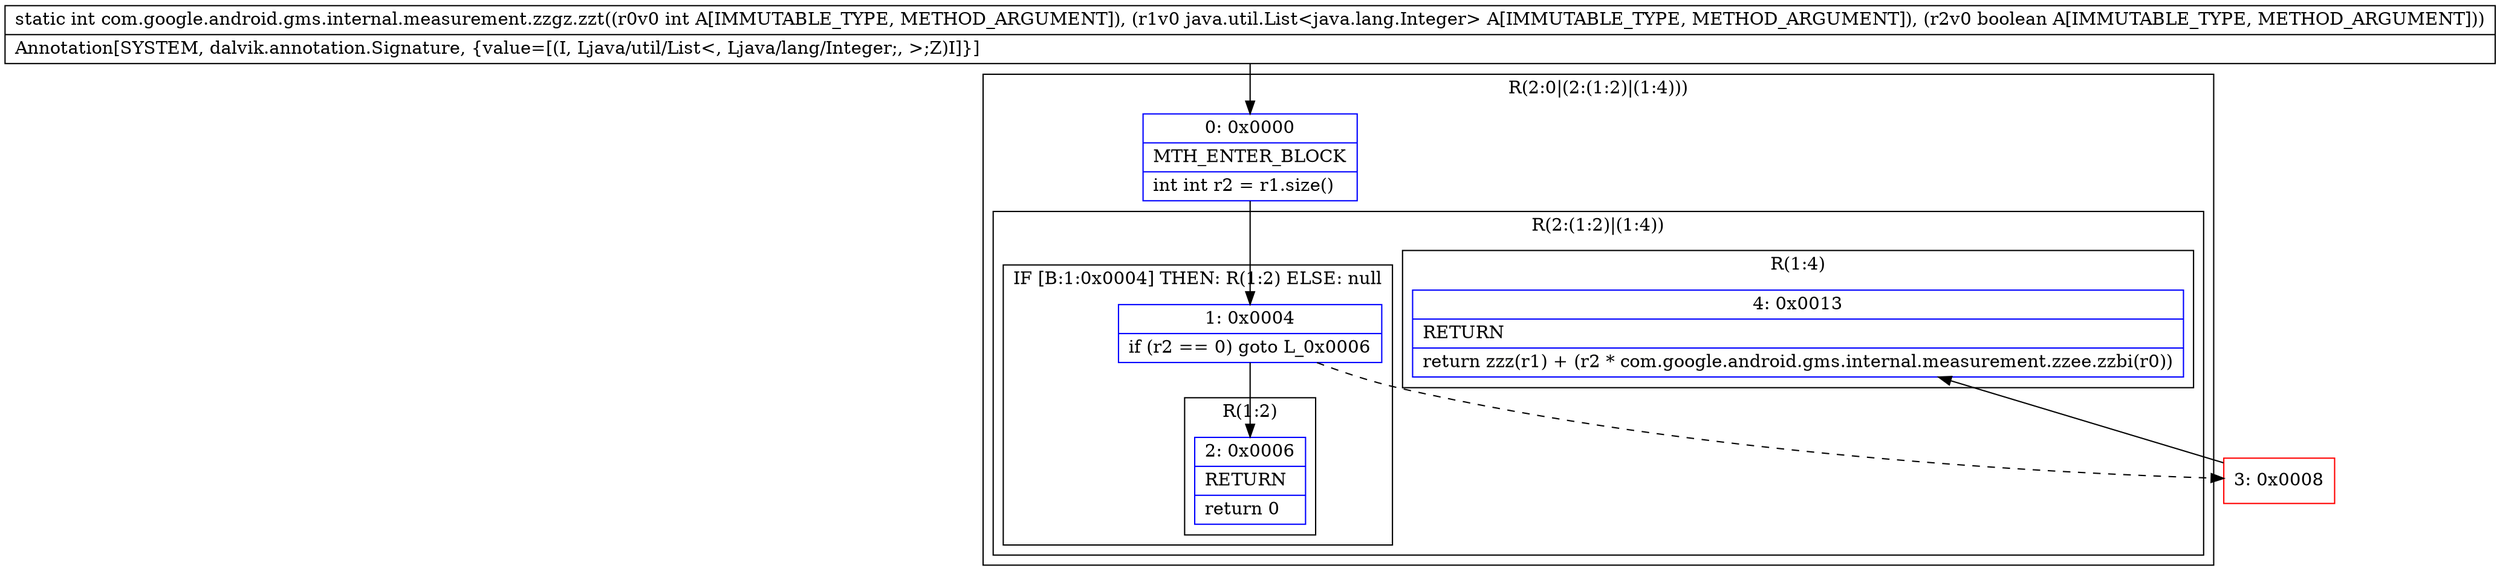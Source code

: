 digraph "CFG forcom.google.android.gms.internal.measurement.zzgz.zzt(ILjava\/util\/List;Z)I" {
subgraph cluster_Region_1864719105 {
label = "R(2:0|(2:(1:2)|(1:4)))";
node [shape=record,color=blue];
Node_0 [shape=record,label="{0\:\ 0x0000|MTH_ENTER_BLOCK\l|int int r2 = r1.size()\l}"];
subgraph cluster_Region_292155780 {
label = "R(2:(1:2)|(1:4))";
node [shape=record,color=blue];
subgraph cluster_IfRegion_1357157069 {
label = "IF [B:1:0x0004] THEN: R(1:2) ELSE: null";
node [shape=record,color=blue];
Node_1 [shape=record,label="{1\:\ 0x0004|if (r2 == 0) goto L_0x0006\l}"];
subgraph cluster_Region_1276853973 {
label = "R(1:2)";
node [shape=record,color=blue];
Node_2 [shape=record,label="{2\:\ 0x0006|RETURN\l|return 0\l}"];
}
}
subgraph cluster_Region_1408457565 {
label = "R(1:4)";
node [shape=record,color=blue];
Node_4 [shape=record,label="{4\:\ 0x0013|RETURN\l|return zzz(r1) + (r2 * com.google.android.gms.internal.measurement.zzee.zzbi(r0))\l}"];
}
}
}
Node_3 [shape=record,color=red,label="{3\:\ 0x0008}"];
MethodNode[shape=record,label="{static int com.google.android.gms.internal.measurement.zzgz.zzt((r0v0 int A[IMMUTABLE_TYPE, METHOD_ARGUMENT]), (r1v0 java.util.List\<java.lang.Integer\> A[IMMUTABLE_TYPE, METHOD_ARGUMENT]), (r2v0 boolean A[IMMUTABLE_TYPE, METHOD_ARGUMENT]))  | Annotation[SYSTEM, dalvik.annotation.Signature, \{value=[(I, Ljava\/util\/List\<, Ljava\/lang\/Integer;, \>;Z)I]\}]\l}"];
MethodNode -> Node_0;
Node_0 -> Node_1;
Node_1 -> Node_2;
Node_1 -> Node_3[style=dashed];
Node_3 -> Node_4;
}

